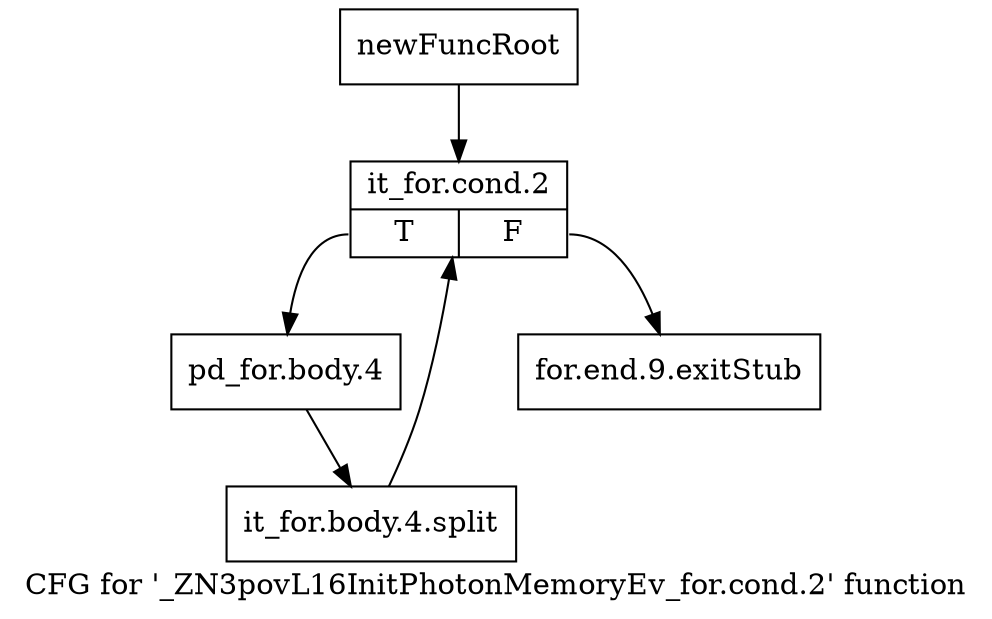 digraph "CFG for '_ZN3povL16InitPhotonMemoryEv_for.cond.2' function" {
	label="CFG for '_ZN3povL16InitPhotonMemoryEv_for.cond.2' function";

	Node0x29dec20 [shape=record,label="{newFuncRoot}"];
	Node0x29dec20 -> Node0x29df060;
	Node0x29dec70 [shape=record,label="{for.end.9.exitStub}"];
	Node0x29df060 [shape=record,label="{it_for.cond.2|{<s0>T|<s1>F}}"];
	Node0x29df060:s0 -> Node0x29df0b0;
	Node0x29df060:s1 -> Node0x29dec70;
	Node0x29df0b0 [shape=record,label="{pd_for.body.4}"];
	Node0x29df0b0 -> Node0x3906c70;
	Node0x3906c70 [shape=record,label="{it_for.body.4.split}"];
	Node0x3906c70 -> Node0x29df060;
}
